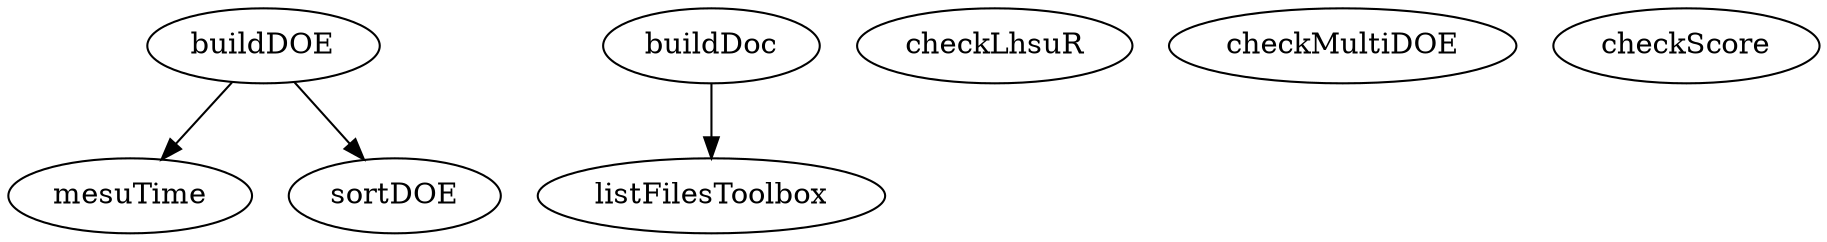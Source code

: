 /* Created by mdot for Matlab */
digraph m2html {
  buildDOE -> mesuTime;
  buildDOE -> sortDOE;
  buildDoc -> listFilesToolbox;

  buildDOE [URL="buildDOE.html"];
  buildDoc [URL="buildDoc.html"];
  checkLhsuR [URL="checkLhsuR.html"];
  checkMultiDOE [URL="checkMultiDOE.html"];
  checkScore [URL="checkScore.html"];
  listFilesToolbox [URL="listFilesToolbox.html"];
  mesuTime [URL="mesuTime.html"];
  sortDOE [URL="sortDOE.html"];
}